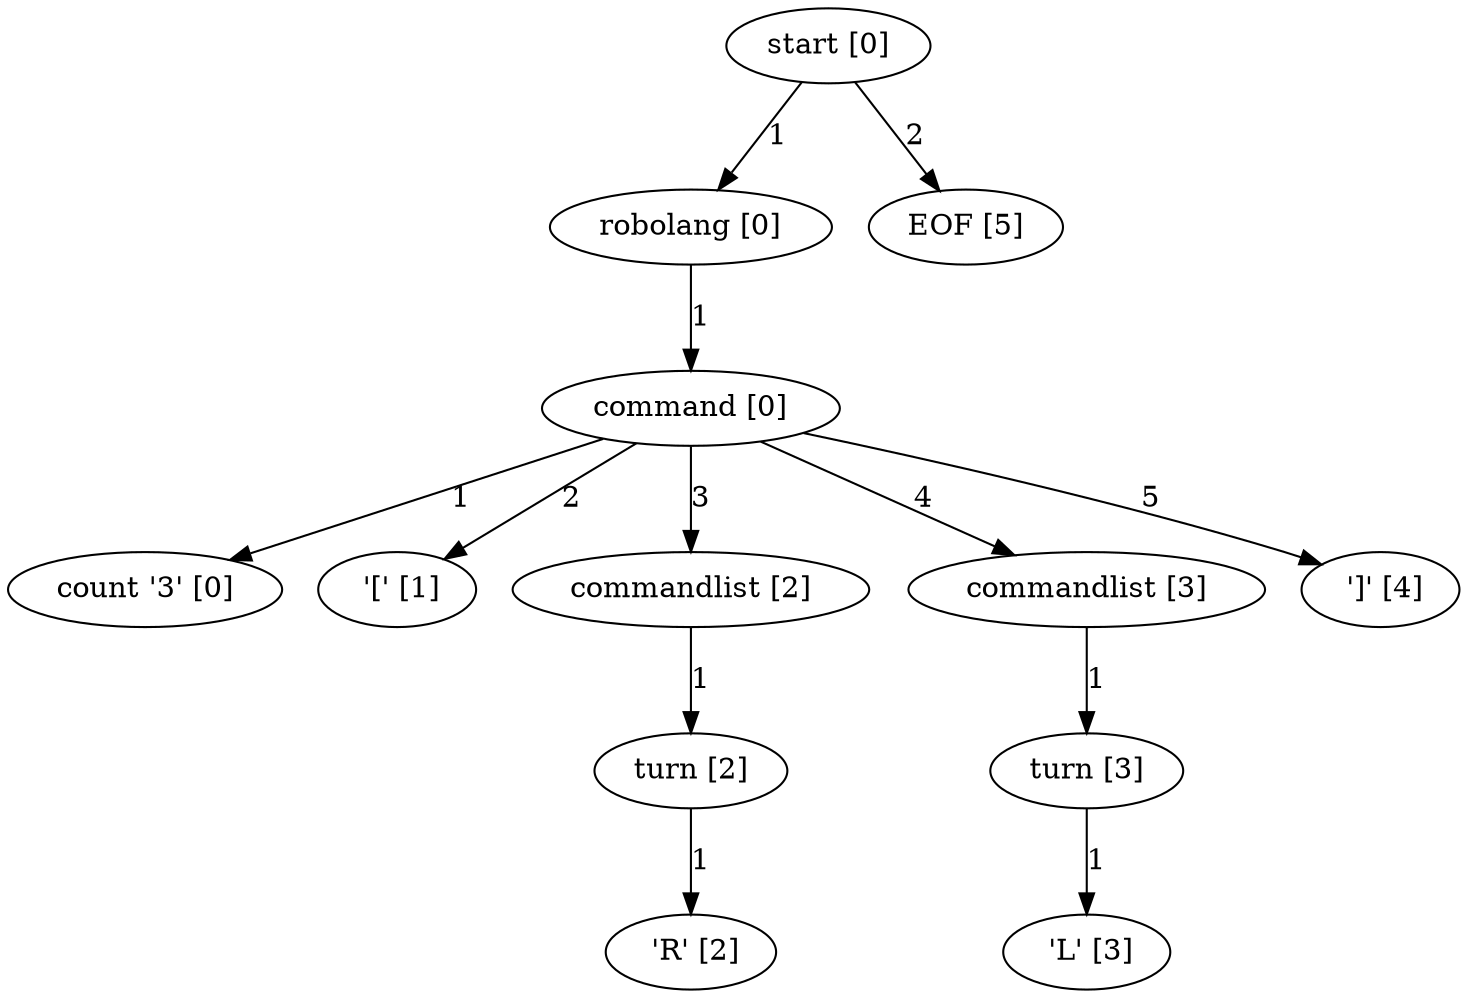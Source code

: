 digraph arpeggio_graph {
2089388173240 [label="start [0]"];
2089388173240->2089388172968 [label="1"]

2089388172968 [label="robolang [0]"];
2089388172968->2089388173104 [label="1"]

2089388173104 [label="command [0]"];
2089388173104->2089388072416 [label="1"]

2089388072416 [label="count '3' [0]"];
2089388173104->2089388072296 [label="2"]

2089388072296 [label=" '[' [1]"];
2089388173104->2089388172560 [label="3"]

2089388172560 [label="commandlist [2]"];
2089388172560->2089388076840 [label="1"]

2089388076840 [label="turn [2]"];
2089388076840->2089388072056 [label="1"]

2089388072056 [label=" 'R' [2]"];
2089388173104->2089388172696 [label="4"]

2089388172696 [label="commandlist [3]"];
2089388172696->2089388172832 [label="1"]

2089388172832 [label="turn [3]"];
2089388172832->2089388072176 [label="1"]

2089388072176 [label=" 'L' [3]"];
2089388173104->2089388072656 [label="5"]

2089388072656 [label=" ']' [4]"];
2089388173240->2089388072776 [label="2"]

2089388072776 [label="EOF [5]"];
}
